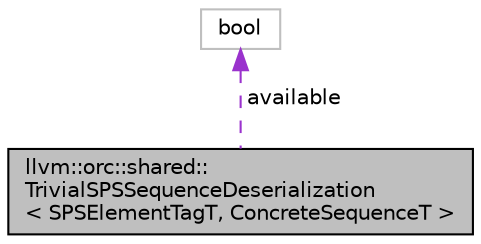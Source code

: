 digraph "llvm::orc::shared::TrivialSPSSequenceDeserialization&lt; SPSElementTagT, ConcreteSequenceT &gt;"
{
 // LATEX_PDF_SIZE
  bgcolor="transparent";
  edge [fontname="Helvetica",fontsize="10",labelfontname="Helvetica",labelfontsize="10"];
  node [fontname="Helvetica",fontsize="10",shape=record];
  Node1 [label="llvm::orc::shared::\lTrivialSPSSequenceDeserialization\l\< SPSElementTagT, ConcreteSequenceT \>",height=0.2,width=0.4,color="black", fillcolor="grey75", style="filled", fontcolor="black",tooltip="Specialize this to implement 'trivial' sequence deserialization for a concrete sequence type."];
  Node2 -> Node1 [dir="back",color="darkorchid3",fontsize="10",style="dashed",label=" available" ,fontname="Helvetica"];
  Node2 [label="bool",height=0.2,width=0.4,color="grey75",tooltip=" "];
}
